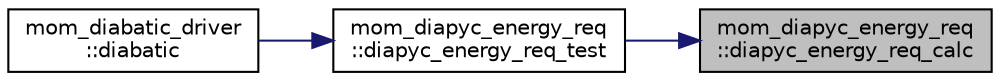 digraph "mom_diapyc_energy_req::diapyc_energy_req_calc"
{
 // INTERACTIVE_SVG=YES
 // LATEX_PDF_SIZE
  edge [fontname="Helvetica",fontsize="10",labelfontname="Helvetica",labelfontsize="10"];
  node [fontname="Helvetica",fontsize="10",shape=record];
  rankdir="RL";
  Node1 [label="mom_diapyc_energy_req\l::diapyc_energy_req_calc",height=0.2,width=0.4,color="black", fillcolor="grey75", style="filled", fontcolor="black",tooltip="This subroutine uses a substantially refactored tridiagonal equation for diapycnal mixing of temperat..."];
  Node1 -> Node2 [dir="back",color="midnightblue",fontsize="10",style="solid",fontname="Helvetica"];
  Node2 [label="mom_diapyc_energy_req\l::diapyc_energy_req_test",height=0.2,width=0.4,color="black", fillcolor="white", style="filled",URL="$namespacemom__diapyc__energy__req.html#a0bf0dd1f3ae4f7f66fb000322f18064e",tooltip="This subroutine helps test the accuracy of the diapycnal mixing energy requirement code by writing di..."];
  Node2 -> Node3 [dir="back",color="midnightblue",fontsize="10",style="solid",fontname="Helvetica"];
  Node3 [label="mom_diabatic_driver\l::diabatic",height=0.2,width=0.4,color="black", fillcolor="white", style="filled",URL="$namespacemom__diabatic__driver.html#a9005de9f3ad26b32de53e3cd9826b9b9",tooltip="This subroutine imposes the diapycnal mass fluxes and the accompanying diapycnal advection of momentu..."];
}
